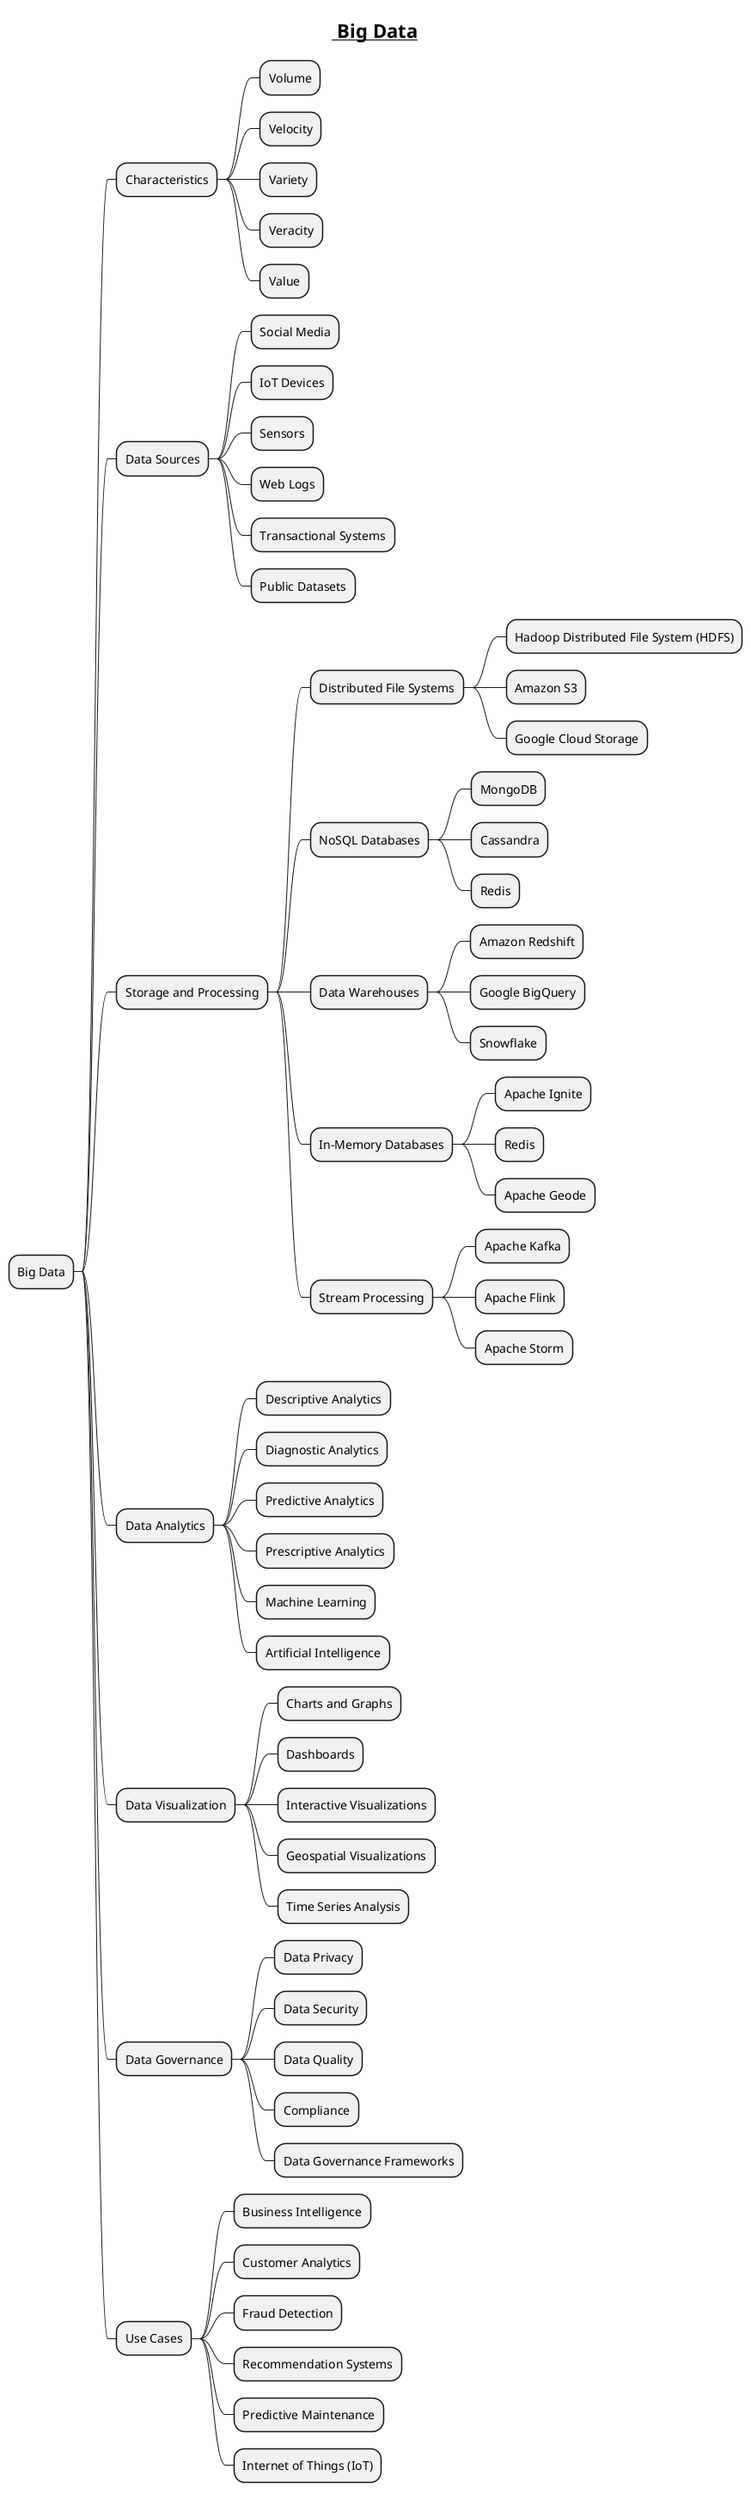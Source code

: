 @startmindmap
title =__ Big Data__
* Big Data
** Characteristics
*** Volume
*** Velocity
*** Variety
*** Veracity
*** Value
** Data Sources
*** Social Media
*** IoT Devices
*** Sensors
*** Web Logs
*** Transactional Systems
*** Public Datasets
** Storage and Processing
*** Distributed File Systems
**** Hadoop Distributed File System (HDFS)
**** Amazon S3
**** Google Cloud Storage
*** NoSQL Databases
**** MongoDB
**** Cassandra
**** Redis
*** Data Warehouses
**** Amazon Redshift
**** Google BigQuery
**** Snowflake
*** In-Memory Databases
**** Apache Ignite
**** Redis
**** Apache Geode
*** Stream Processing
**** Apache Kafka
**** Apache Flink
**** Apache Storm
** Data Analytics
*** Descriptive Analytics
*** Diagnostic Analytics
*** Predictive Analytics
*** Prescriptive Analytics
*** Machine Learning
*** Artificial Intelligence
** Data Visualization
*** Charts and Graphs
*** Dashboards
*** Interactive Visualizations
*** Geospatial Visualizations
*** Time Series Analysis
** Data Governance
*** Data Privacy
*** Data Security
*** Data Quality
*** Compliance
*** Data Governance Frameworks
** Use Cases
*** Business Intelligence
*** Customer Analytics
*** Fraud Detection
*** Recommendation Systems
*** Predictive Maintenance
*** Internet of Things (IoT)
@endmindmap
